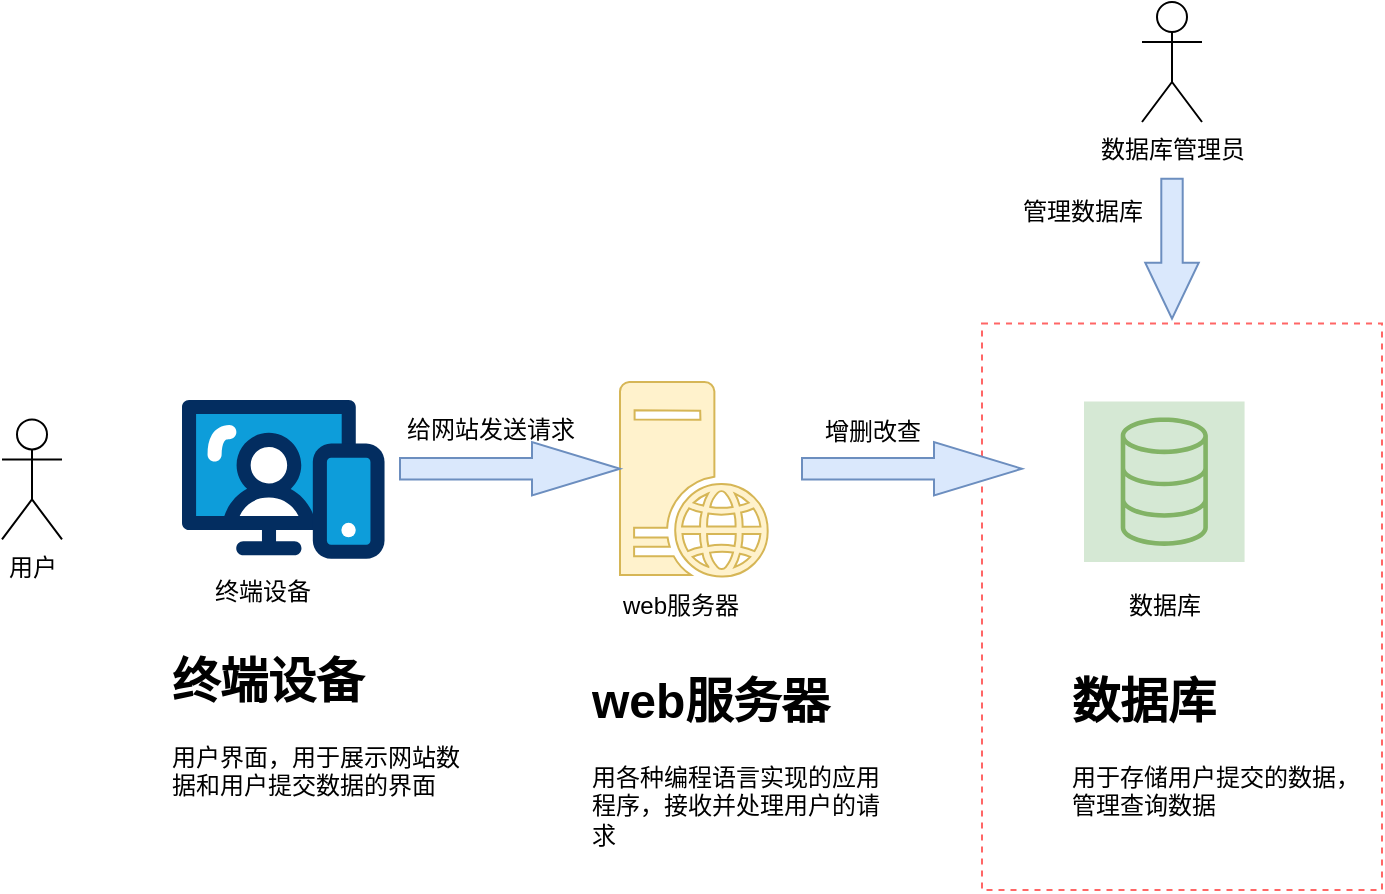 <mxfile version="23.1.0" type="github">
  <diagram name="第 1 页" id="v5_ySFLBSg2iMs3sAVWW">
    <mxGraphModel dx="954" dy="561" grid="1" gridSize="10" guides="1" tooltips="1" connect="1" arrows="1" fold="1" page="1" pageScale="1" pageWidth="827" pageHeight="1169" math="0" shadow="0">
      <root>
        <mxCell id="0" />
        <mxCell id="1" parent="0" />
        <mxCell id="hi3Cmm2OwKA7G7ahrogG-19" value="" style="rounded=0;whiteSpace=wrap;html=1;strokeColor=#FF6666;dashed=1;" vertex="1" parent="1">
          <mxGeometry x="520" y="240.8" width="200" height="283.25" as="geometry" />
        </mxCell>
        <mxCell id="hi3Cmm2OwKA7G7ahrogG-2" value="" style="sketch=0;points=[[0,0,0],[0.25,0,0],[0.5,0,0],[0.75,0,0],[1,0,0],[0,1,0],[0.25,1,0],[0.5,1,0],[0.75,1,0],[1,1,0],[0,0.25,0],[0,0.5,0],[0,0.75,0],[1,0.25,0],[1,0.5,0],[1,0.75,0]];outlineConnect=0;fillColor=#d5e8d4;strokeColor=#82b366;dashed=0;verticalLabelPosition=bottom;verticalAlign=top;align=center;html=1;fontSize=12;fontStyle=0;aspect=fixed;shape=mxgraph.aws4.resourceIcon;resIcon=mxgraph.aws4.database;" vertex="1" parent="1">
          <mxGeometry x="571" y="279.71" width="80.29" height="80.29" as="geometry" />
        </mxCell>
        <mxCell id="hi3Cmm2OwKA7G7ahrogG-3" value="数据库" style="text;html=1;align=center;verticalAlign=middle;resizable=0;points=[];autosize=1;strokeColor=none;fillColor=none;" vertex="1" parent="1">
          <mxGeometry x="581.14" y="367.42" width="60" height="30" as="geometry" />
        </mxCell>
        <mxCell id="hi3Cmm2OwKA7G7ahrogG-4" value="" style="sketch=0;aspect=fixed;pointerEvents=1;shadow=0;dashed=0;html=1;strokeColor=#d6b656;labelPosition=center;verticalLabelPosition=bottom;verticalAlign=top;align=center;fillColor=#fff2cc;shape=mxgraph.mscae.enterprise.web_server" vertex="1" parent="1">
          <mxGeometry x="339" y="270" width="74.04" height="97.42" as="geometry" />
        </mxCell>
        <mxCell id="hi3Cmm2OwKA7G7ahrogG-5" value="" style="shape=singleArrow;whiteSpace=wrap;html=1;arrowWidth=0.4;arrowSize=0.4;verticalAlign=top;fillColor=#dae8fc;strokeColor=#6c8ebf;sketch=0;shadow=0;dashed=0;" vertex="1" parent="1">
          <mxGeometry x="430" y="300" width="110" height="26.75" as="geometry" />
        </mxCell>
        <mxCell id="hi3Cmm2OwKA7G7ahrogG-7" value="增删改查" style="text;html=1;align=center;verticalAlign=middle;resizable=0;points=[];autosize=1;strokeColor=none;fillColor=none;" vertex="1" parent="1">
          <mxGeometry x="430" y="280" width="70" height="30" as="geometry" />
        </mxCell>
        <mxCell id="hi3Cmm2OwKA7G7ahrogG-8" value="web服务器" style="text;html=1;align=center;verticalAlign=middle;resizable=0;points=[];autosize=1;strokeColor=none;fillColor=none;" vertex="1" parent="1">
          <mxGeometry x="329" y="367.42" width="80" height="30" as="geometry" />
        </mxCell>
        <mxCell id="hi3Cmm2OwKA7G7ahrogG-10" value="" style="verticalLabelPosition=bottom;aspect=fixed;html=1;shape=mxgraph.salesforce.web;fillColor=#CCCCFF;strokeColor=#6c8ebf;" vertex="1" parent="1">
          <mxGeometry x="120" y="278.71" width="101.27" height="80" as="geometry" />
        </mxCell>
        <mxCell id="hi3Cmm2OwKA7G7ahrogG-12" value="" style="shape=singleArrow;whiteSpace=wrap;html=1;arrowWidth=0.4;arrowSize=0.4;verticalAlign=top;fillColor=#dae8fc;strokeColor=#6c8ebf;sketch=0;shadow=0;dashed=0;" vertex="1" parent="1">
          <mxGeometry x="229.0" y="300" width="110" height="26.75" as="geometry" />
        </mxCell>
        <mxCell id="hi3Cmm2OwKA7G7ahrogG-13" value="给网站发送请求" style="text;html=1;align=center;verticalAlign=middle;resizable=0;points=[];autosize=1;strokeColor=none;fillColor=none;" vertex="1" parent="1">
          <mxGeometry x="219" y="278.71" width="110" height="30" as="geometry" />
        </mxCell>
        <mxCell id="hi3Cmm2OwKA7G7ahrogG-14" value="终端设备" style="text;html=1;align=center;verticalAlign=middle;resizable=0;points=[];autosize=1;strokeColor=none;fillColor=none;" vertex="1" parent="1">
          <mxGeometry x="125" y="360" width="70" height="30" as="geometry" />
        </mxCell>
        <mxCell id="hi3Cmm2OwKA7G7ahrogG-15" value="&lt;h1&gt;web服务器&lt;/h1&gt;&lt;p&gt;用各种编程语言实现的应用程序，接收并处理用户的请求&lt;/p&gt;" style="text;html=1;strokeColor=none;fillColor=none;spacing=5;spacingTop=-20;whiteSpace=wrap;overflow=hidden;rounded=0;" vertex="1" parent="1">
          <mxGeometry x="320" y="410" width="160" height="100" as="geometry" />
        </mxCell>
        <mxCell id="hi3Cmm2OwKA7G7ahrogG-16" value="&lt;h1&gt;终端设备&lt;/h1&gt;&lt;div&gt;用户界面，用于展示网站数据和用户提交数据的界面&lt;/div&gt;" style="text;html=1;strokeColor=none;fillColor=none;spacing=5;spacingTop=-20;whiteSpace=wrap;overflow=hidden;rounded=0;" vertex="1" parent="1">
          <mxGeometry x="110" y="400" width="160" height="100" as="geometry" />
        </mxCell>
        <mxCell id="hi3Cmm2OwKA7G7ahrogG-17" value="用户" style="shape=umlActor;verticalLabelPosition=bottom;verticalAlign=top;html=1;outlineConnect=0;" vertex="1" parent="1">
          <mxGeometry x="30" y="288.71" width="30" height="60" as="geometry" />
        </mxCell>
        <mxCell id="hi3Cmm2OwKA7G7ahrogG-18" value="&lt;h1&gt;数据库&lt;/h1&gt;&lt;p&gt;用于存储用户提交的数据，管理查询数据&lt;/p&gt;" style="text;html=1;strokeColor=none;fillColor=none;spacing=5;spacingTop=-20;whiteSpace=wrap;overflow=hidden;rounded=0;" vertex="1" parent="1">
          <mxGeometry x="560" y="410" width="160" height="100" as="geometry" />
        </mxCell>
        <mxCell id="hi3Cmm2OwKA7G7ahrogG-20" value="数据库管理员" style="shape=umlActor;verticalLabelPosition=bottom;verticalAlign=top;html=1;outlineConnect=0;" vertex="1" parent="1">
          <mxGeometry x="600" y="80" width="30" height="60" as="geometry" />
        </mxCell>
        <mxCell id="hi3Cmm2OwKA7G7ahrogG-27" value="" style="shape=singleArrow;whiteSpace=wrap;html=1;arrowWidth=0.4;arrowSize=0.4;verticalAlign=top;fillColor=#dae8fc;strokeColor=#6c8ebf;sketch=0;shadow=0;dashed=0;rotation=90;" vertex="1" parent="1">
          <mxGeometry x="580" y="190" width="70" height="26.75" as="geometry" />
        </mxCell>
        <mxCell id="hi3Cmm2OwKA7G7ahrogG-28" value="管理数据库" style="text;html=1;align=center;verticalAlign=middle;resizable=0;points=[];autosize=1;strokeColor=none;fillColor=none;" vertex="1" parent="1">
          <mxGeometry x="530" y="170" width="80" height="30" as="geometry" />
        </mxCell>
      </root>
    </mxGraphModel>
  </diagram>
</mxfile>
